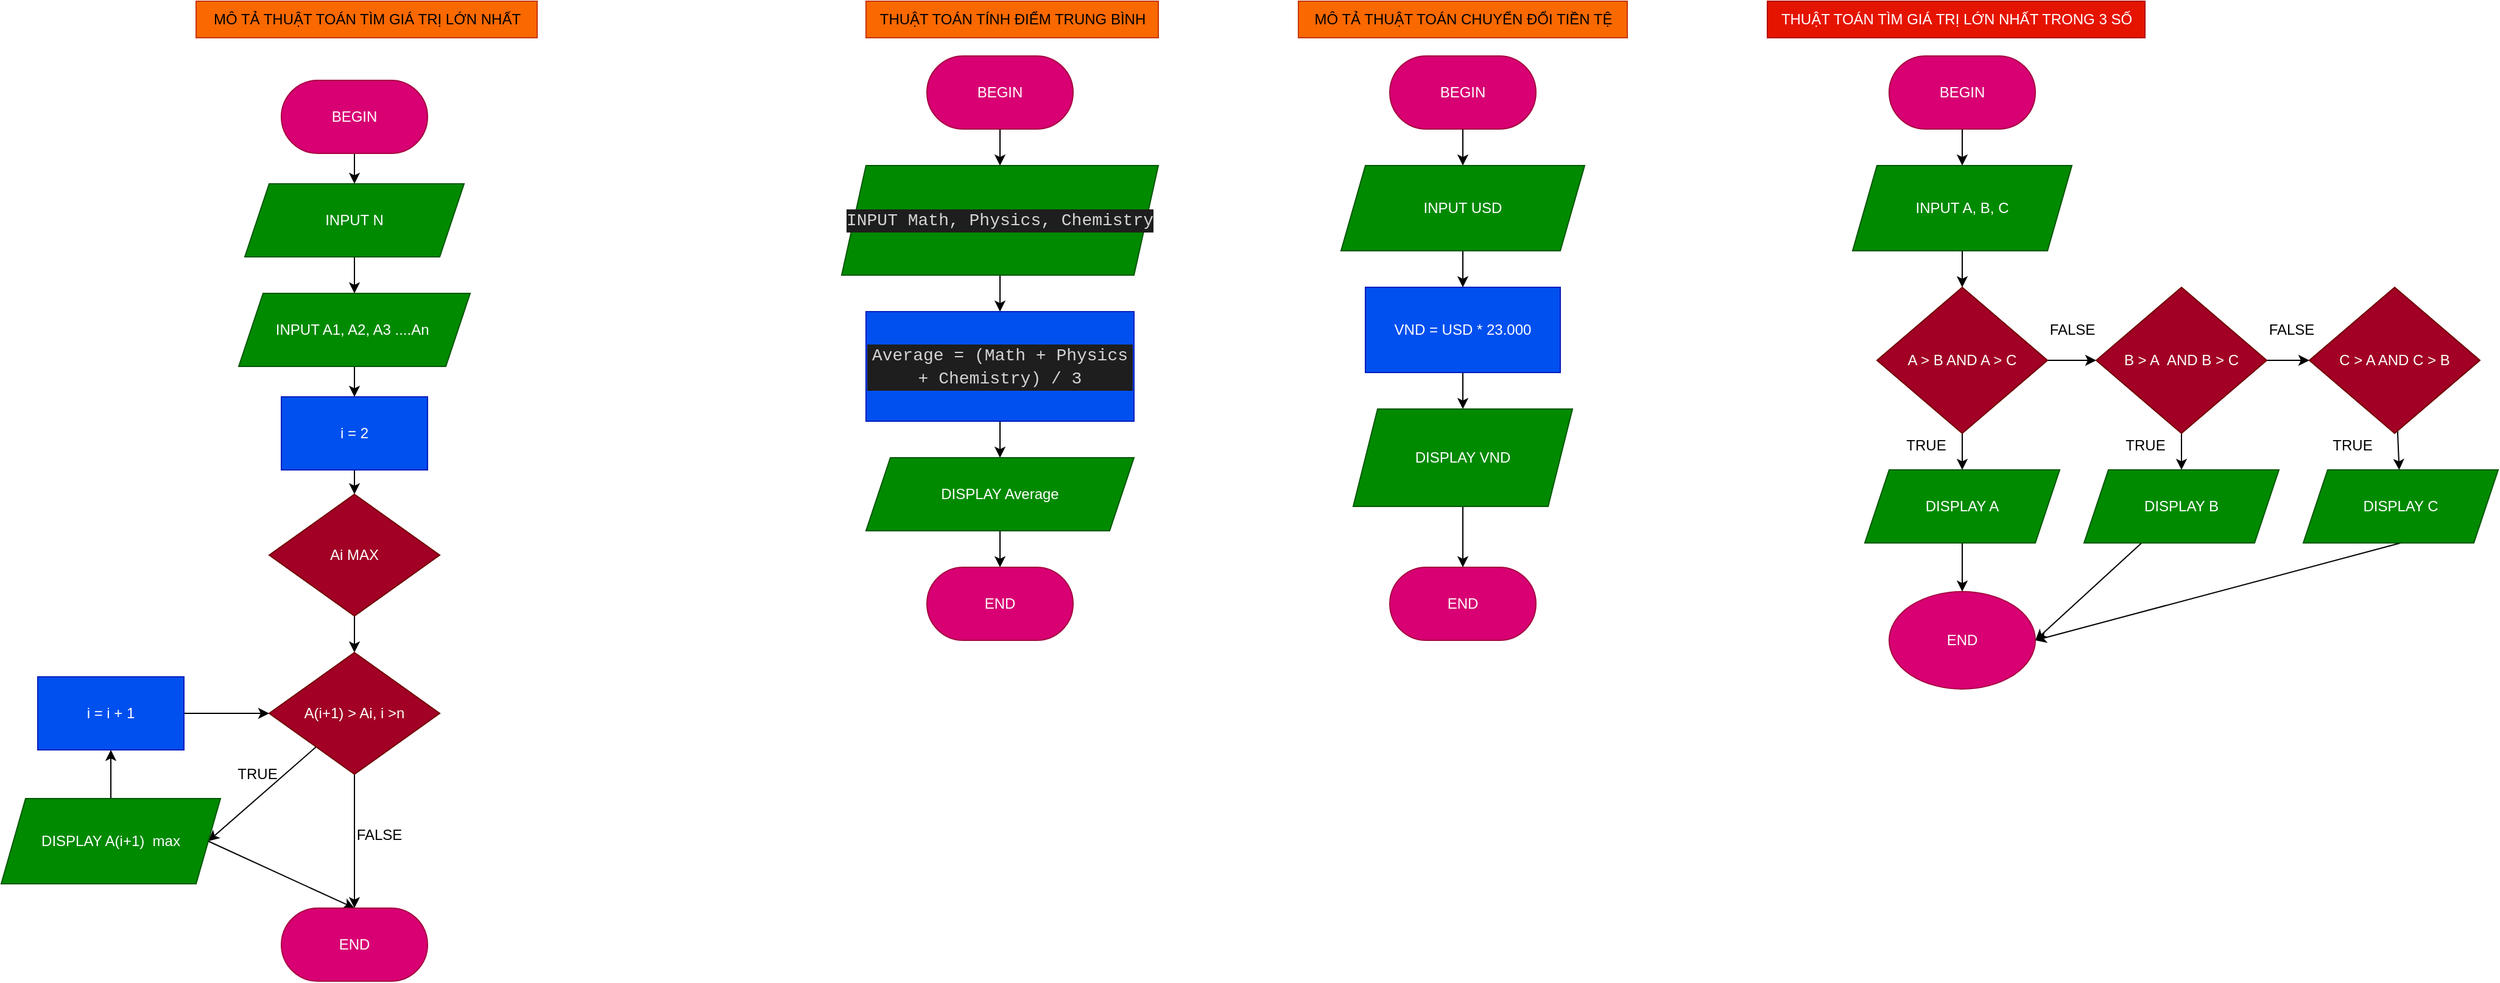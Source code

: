 <mxfile>
    <diagram id="xTizghFHillaMkE62RN6" name="Page-1">
        <mxGraphModel dx="1602" dy="576" grid="1" gridSize="10" guides="1" tooltips="1" connect="1" arrows="1" fold="1" page="1" pageScale="1" pageWidth="850" pageHeight="1100" math="0" shadow="0">
            <root>
                <mxCell id="0"/>
                <mxCell id="1" parent="0"/>
                <mxCell id="25" value="" style="edgeStyle=none;html=1;" edge="1" parent="1" source="2" target="24">
                    <mxGeometry relative="1" as="geometry"/>
                </mxCell>
                <mxCell id="2" value="BEGIN" style="rounded=1;whiteSpace=wrap;html=1;arcSize=50;fillColor=#d80073;fontColor=#ffffff;strokeColor=#A50040;" vertex="1" parent="1">
                    <mxGeometry x="790" y="80" width="120" height="60" as="geometry"/>
                </mxCell>
                <mxCell id="3" value="THUẬT TOÁN TÍNH ĐIỂM TRUNG BÌNH" style="text;html=1;align=center;verticalAlign=middle;resizable=0;points=[];autosize=1;strokeColor=#C73500;fillColor=#fa6800;fontColor=#000000;" vertex="1" parent="1">
                    <mxGeometry x="-50" y="35" width="240" height="30" as="geometry"/>
                </mxCell>
                <mxCell id="6" value="" style="edgeStyle=none;html=1;" edge="1" parent="1" source="4" target="5">
                    <mxGeometry relative="1" as="geometry"/>
                </mxCell>
                <mxCell id="4" value="BEGIN" style="rounded=1;whiteSpace=wrap;html=1;arcSize=50;fillColor=#d80073;fontColor=#ffffff;strokeColor=#A50040;" vertex="1" parent="1">
                    <mxGeometry y="80" width="120" height="60" as="geometry"/>
                </mxCell>
                <mxCell id="8" value="" style="edgeStyle=none;html=1;" edge="1" parent="1" source="5" target="7">
                    <mxGeometry relative="1" as="geometry"/>
                </mxCell>
                <mxCell id="5" value="&lt;div style=&quot;color: rgb(212, 212, 212); background-color: rgb(30, 30, 30); font-family: Consolas, &amp;quot;Courier New&amp;quot;, monospace; font-size: 14px; line-height: 19px;&quot;&gt;INPUT Math, Physics, Chemistry&lt;/div&gt;" style="shape=parallelogram;perimeter=parallelogramPerimeter;whiteSpace=wrap;html=1;fixedSize=1;fillColor=#008a00;fontColor=#ffffff;strokeColor=#005700;" vertex="1" parent="1">
                    <mxGeometry x="-70" y="170" width="260" height="90" as="geometry"/>
                </mxCell>
                <mxCell id="10" value="" style="edgeStyle=none;html=1;" edge="1" parent="1" source="7" target="9">
                    <mxGeometry relative="1" as="geometry"/>
                </mxCell>
                <mxCell id="7" value="&lt;div style=&quot;color: rgb(212, 212, 212); background-color: rgb(30, 30, 30); font-family: Consolas, &amp;quot;Courier New&amp;quot;, monospace; font-size: 14px; line-height: 19px;&quot;&gt;Average = (Math + Physics + Chemistry) / 3&lt;/div&gt;" style="rounded=0;whiteSpace=wrap;html=1;fillColor=#0050ef;fontColor=#ffffff;strokeColor=#001DBC;" vertex="1" parent="1">
                    <mxGeometry x="-50" y="290" width="220" height="90" as="geometry"/>
                </mxCell>
                <mxCell id="12" value="" style="edgeStyle=none;html=1;" edge="1" parent="1" source="9" target="11">
                    <mxGeometry relative="1" as="geometry"/>
                </mxCell>
                <mxCell id="9" value="DISPLAY Average" style="shape=parallelogram;perimeter=parallelogramPerimeter;whiteSpace=wrap;html=1;fixedSize=1;fillColor=#008a00;fontColor=#ffffff;strokeColor=#005700;" vertex="1" parent="1">
                    <mxGeometry x="-50" y="410" width="220" height="60" as="geometry"/>
                </mxCell>
                <mxCell id="11" value="END" style="rounded=1;whiteSpace=wrap;html=1;arcSize=50;fillColor=#d80073;fontColor=#ffffff;strokeColor=#A50040;" vertex="1" parent="1">
                    <mxGeometry y="500" width="120" height="60" as="geometry"/>
                </mxCell>
                <mxCell id="13" value="MÔ TẢ THUẬT TOÁN CHUYỂN ĐỔI TIỀN TỆ" style="text;html=1;align=center;verticalAlign=middle;resizable=0;points=[];autosize=1;strokeColor=#C73500;fillColor=#fa6800;fontColor=#000000;" vertex="1" parent="1">
                    <mxGeometry x="305" y="35" width="270" height="30" as="geometry"/>
                </mxCell>
                <mxCell id="16" value="" style="edgeStyle=none;html=1;" edge="1" parent="1" source="14" target="15">
                    <mxGeometry relative="1" as="geometry"/>
                </mxCell>
                <mxCell id="14" value="BEGIN" style="rounded=1;whiteSpace=wrap;html=1;arcSize=50;fillColor=#d80073;fontColor=#ffffff;strokeColor=#A50040;" vertex="1" parent="1">
                    <mxGeometry x="380" y="80" width="120" height="60" as="geometry"/>
                </mxCell>
                <mxCell id="18" value="" style="edgeStyle=none;html=1;" edge="1" parent="1" source="15" target="17">
                    <mxGeometry relative="1" as="geometry"/>
                </mxCell>
                <mxCell id="15" value="INPUT USD" style="shape=parallelogram;perimeter=parallelogramPerimeter;whiteSpace=wrap;html=1;fixedSize=1;fillColor=#008a00;fontColor=#ffffff;strokeColor=#005700;" vertex="1" parent="1">
                    <mxGeometry x="340" y="170" width="200" height="70" as="geometry"/>
                </mxCell>
                <mxCell id="20" value="" style="edgeStyle=none;html=1;" edge="1" parent="1" source="17" target="19">
                    <mxGeometry relative="1" as="geometry"/>
                </mxCell>
                <mxCell id="17" value="VND = USD * 23.000" style="rounded=0;whiteSpace=wrap;html=1;fillColor=#0050ef;fontColor=#ffffff;strokeColor=#001DBC;" vertex="1" parent="1">
                    <mxGeometry x="360" y="270" width="160" height="70" as="geometry"/>
                </mxCell>
                <mxCell id="22" value="" style="edgeStyle=none;html=1;" edge="1" parent="1" source="19" target="21">
                    <mxGeometry relative="1" as="geometry"/>
                </mxCell>
                <mxCell id="19" value="DISPLAY VND" style="shape=parallelogram;perimeter=parallelogramPerimeter;whiteSpace=wrap;html=1;fixedSize=1;fillColor=#008a00;fontColor=#ffffff;strokeColor=#005700;" vertex="1" parent="1">
                    <mxGeometry x="350" y="370" width="180" height="80" as="geometry"/>
                </mxCell>
                <mxCell id="21" value="END" style="rounded=1;whiteSpace=wrap;html=1;arcSize=50;fillColor=#d80073;fontColor=#ffffff;strokeColor=#A50040;" vertex="1" parent="1">
                    <mxGeometry x="380" y="500" width="120" height="60" as="geometry"/>
                </mxCell>
                <mxCell id="23" value="THUẬT TOÁN TÌM GIÁ TRỊ LỚN NHẤT TRONG 3 SỐ" style="text;html=1;align=center;verticalAlign=middle;resizable=0;points=[];autosize=1;strokeColor=#B20000;fillColor=#e51400;fontColor=#ffffff;" vertex="1" parent="1">
                    <mxGeometry x="690" y="35" width="310" height="30" as="geometry"/>
                </mxCell>
                <mxCell id="27" value="" style="edgeStyle=none;html=1;" edge="1" parent="1" source="24" target="26">
                    <mxGeometry relative="1" as="geometry"/>
                </mxCell>
                <mxCell id="24" value="INPUT A, B, C" style="shape=parallelogram;perimeter=parallelogramPerimeter;whiteSpace=wrap;html=1;fixedSize=1;fillColor=#008a00;fontColor=#ffffff;strokeColor=#005700;" vertex="1" parent="1">
                    <mxGeometry x="760" y="170" width="180" height="70" as="geometry"/>
                </mxCell>
                <mxCell id="29" value="" style="edgeStyle=none;html=1;" edge="1" parent="1" source="26" target="28">
                    <mxGeometry relative="1" as="geometry"/>
                </mxCell>
                <mxCell id="32" value="" style="edgeStyle=none;html=1;" edge="1" parent="1" source="26" target="31">
                    <mxGeometry relative="1" as="geometry"/>
                </mxCell>
                <mxCell id="26" value="A &amp;gt; B AND A &amp;gt; C" style="rhombus;whiteSpace=wrap;html=1;fillColor=#a20025;fontColor=#ffffff;strokeColor=#6F0000;" vertex="1" parent="1">
                    <mxGeometry x="780" y="270" width="140" height="120" as="geometry"/>
                </mxCell>
                <mxCell id="46" value="" style="edgeStyle=none;html=1;" edge="1" parent="1" source="28" target="41">
                    <mxGeometry relative="1" as="geometry"/>
                </mxCell>
                <mxCell id="28" value="DISPLAY A" style="shape=parallelogram;perimeter=parallelogramPerimeter;whiteSpace=wrap;html=1;fixedSize=1;fillColor=#008a00;fontColor=#ffffff;strokeColor=#005700;" vertex="1" parent="1">
                    <mxGeometry x="770" y="420" width="160" height="60" as="geometry"/>
                </mxCell>
                <mxCell id="30" value="TRUE" style="text;html=1;align=center;verticalAlign=middle;resizable=0;points=[];autosize=1;strokeColor=none;fillColor=none;" vertex="1" parent="1">
                    <mxGeometry x="790" y="385" width="60" height="30" as="geometry"/>
                </mxCell>
                <mxCell id="35" value="" style="edgeStyle=none;html=1;" edge="1" parent="1" source="31" target="34">
                    <mxGeometry relative="1" as="geometry"/>
                </mxCell>
                <mxCell id="38" value="" style="edgeStyle=none;html=1;" edge="1" parent="1" source="31" target="37">
                    <mxGeometry relative="1" as="geometry"/>
                </mxCell>
                <mxCell id="31" value="B &amp;gt; A&amp;nbsp; AND B &amp;gt; C" style="rhombus;whiteSpace=wrap;html=1;fillColor=#a20025;fontColor=#ffffff;strokeColor=#6F0000;" vertex="1" parent="1">
                    <mxGeometry x="960" y="270" width="140" height="120" as="geometry"/>
                </mxCell>
                <mxCell id="33" value="FALSE" style="text;html=1;align=center;verticalAlign=middle;resizable=0;points=[];autosize=1;strokeColor=none;fillColor=none;" vertex="1" parent="1">
                    <mxGeometry x="910" y="290" width="60" height="30" as="geometry"/>
                </mxCell>
                <mxCell id="40" value="" style="edgeStyle=none;html=1;" edge="1" parent="1" source="34" target="39">
                    <mxGeometry relative="1" as="geometry"/>
                </mxCell>
                <mxCell id="34" value="C &amp;gt; A AND C &amp;gt; B" style="rhombus;whiteSpace=wrap;html=1;fillColor=#a20025;fontColor=#ffffff;strokeColor=#6F0000;" vertex="1" parent="1">
                    <mxGeometry x="1135" y="270" width="140" height="120" as="geometry"/>
                </mxCell>
                <mxCell id="36" value="FALSE" style="text;html=1;align=center;verticalAlign=middle;resizable=0;points=[];autosize=1;strokeColor=none;fillColor=none;" vertex="1" parent="1">
                    <mxGeometry x="1090" y="290" width="60" height="30" as="geometry"/>
                </mxCell>
                <mxCell id="44" style="edgeStyle=none;html=1;entryX=1;entryY=0.5;entryDx=0;entryDy=0;" edge="1" parent="1" source="37" target="41">
                    <mxGeometry relative="1" as="geometry">
                        <mxPoint x="1030" y="560" as="targetPoint"/>
                    </mxGeometry>
                </mxCell>
                <mxCell id="37" value="DISPLAY B" style="shape=parallelogram;perimeter=parallelogramPerimeter;whiteSpace=wrap;html=1;fixedSize=1;fillColor=#008a00;fontColor=#ffffff;strokeColor=#005700;" vertex="1" parent="1">
                    <mxGeometry x="950" y="420" width="160" height="60" as="geometry"/>
                </mxCell>
                <mxCell id="45" style="edgeStyle=none;html=1;exitX=0.5;exitY=1;exitDx=0;exitDy=0;entryX=1;entryY=0.5;entryDx=0;entryDy=0;" edge="1" parent="1" source="39" target="41">
                    <mxGeometry relative="1" as="geometry"/>
                </mxCell>
                <mxCell id="39" value="DISPLAY C" style="shape=parallelogram;perimeter=parallelogramPerimeter;whiteSpace=wrap;html=1;fixedSize=1;fillColor=#008a00;fontColor=#ffffff;strokeColor=#005700;" vertex="1" parent="1">
                    <mxGeometry x="1130" y="420" width="160" height="60" as="geometry"/>
                </mxCell>
                <mxCell id="41" value="END" style="ellipse;whiteSpace=wrap;html=1;fillColor=#d80073;fontColor=#ffffff;strokeColor=#A50040;" vertex="1" parent="1">
                    <mxGeometry x="790" y="520" width="120" height="80" as="geometry"/>
                </mxCell>
                <mxCell id="42" value="TRUE" style="text;html=1;align=center;verticalAlign=middle;resizable=0;points=[];autosize=1;strokeColor=none;fillColor=none;" vertex="1" parent="1">
                    <mxGeometry x="970" y="385" width="60" height="30" as="geometry"/>
                </mxCell>
                <mxCell id="43" value="TRUE" style="text;html=1;align=center;verticalAlign=middle;resizable=0;points=[];autosize=1;strokeColor=none;fillColor=none;" vertex="1" parent="1">
                    <mxGeometry x="1140" y="385" width="60" height="30" as="geometry"/>
                </mxCell>
                <mxCell id="47" value="MÔ TẢ THUẬT TOÁN TÌM GIÁ TRỊ LỚN NHẤT" style="text;html=1;align=center;verticalAlign=middle;resizable=0;points=[];autosize=1;strokeColor=#C73500;fillColor=#fa6800;fontColor=#000000;" vertex="1" parent="1">
                    <mxGeometry x="-600" y="35" width="280" height="30" as="geometry"/>
                </mxCell>
                <mxCell id="51" value="" style="edgeStyle=none;html=1;" edge="1" parent="1" source="49" target="50">
                    <mxGeometry relative="1" as="geometry"/>
                </mxCell>
                <mxCell id="49" value="BEGIN" style="rounded=1;whiteSpace=wrap;html=1;fillColor=#d80073;fontColor=#ffffff;strokeColor=#A50040;arcSize=50;" vertex="1" parent="1">
                    <mxGeometry x="-530" y="100" width="120" height="60" as="geometry"/>
                </mxCell>
                <mxCell id="53" value="" style="edgeStyle=none;html=1;" edge="1" parent="1" source="50" target="52">
                    <mxGeometry relative="1" as="geometry"/>
                </mxCell>
                <mxCell id="50" value="INPUT N" style="shape=parallelogram;perimeter=parallelogramPerimeter;whiteSpace=wrap;html=1;fixedSize=1;fillColor=#008a00;fontColor=#ffffff;strokeColor=#005700;" vertex="1" parent="1">
                    <mxGeometry x="-560" y="185" width="180" height="60" as="geometry"/>
                </mxCell>
                <mxCell id="55" value="" style="edgeStyle=none;html=1;" edge="1" parent="1" source="52" target="54">
                    <mxGeometry relative="1" as="geometry"/>
                </mxCell>
                <mxCell id="52" value="INPUT A1, A2, A3 ....An&amp;nbsp;" style="shape=parallelogram;perimeter=parallelogramPerimeter;whiteSpace=wrap;html=1;fixedSize=1;fillColor=#008a00;fontColor=#ffffff;strokeColor=#005700;" vertex="1" parent="1">
                    <mxGeometry x="-565" y="275" width="190" height="60" as="geometry"/>
                </mxCell>
                <mxCell id="57" value="" style="edgeStyle=none;html=1;" edge="1" parent="1" source="54" target="56">
                    <mxGeometry relative="1" as="geometry"/>
                </mxCell>
                <mxCell id="54" value="i = 2" style="rounded=0;whiteSpace=wrap;html=1;fillColor=#0050ef;fontColor=#ffffff;strokeColor=#001DBC;" vertex="1" parent="1">
                    <mxGeometry x="-530" y="360" width="120" height="60" as="geometry"/>
                </mxCell>
                <mxCell id="59" value="" style="edgeStyle=none;html=1;" edge="1" parent="1" source="56" target="58">
                    <mxGeometry relative="1" as="geometry"/>
                </mxCell>
                <mxCell id="56" value="Ai MAX" style="rhombus;whiteSpace=wrap;html=1;fillColor=#a20025;fontColor=#ffffff;strokeColor=#6F0000;" vertex="1" parent="1">
                    <mxGeometry x="-540" y="440" width="140" height="100" as="geometry"/>
                </mxCell>
                <mxCell id="64" style="edgeStyle=none;html=1;entryX=0.5;entryY=0;entryDx=0;entryDy=0;exitX=0.5;exitY=1;exitDx=0;exitDy=0;" edge="1" parent="1" source="58" target="63">
                    <mxGeometry relative="1" as="geometry">
                        <mxPoint x="-300" y="620" as="targetPoint"/>
                        <mxPoint x="-400" y="660" as="sourcePoint"/>
                    </mxGeometry>
                </mxCell>
                <mxCell id="67" style="edgeStyle=none;html=1;entryX=1;entryY=0.5;entryDx=0;entryDy=0;" edge="1" parent="1" source="58" target="60">
                    <mxGeometry relative="1" as="geometry"/>
                </mxCell>
                <mxCell id="58" value="A(i+1) &amp;gt; Ai, i &amp;gt;n" style="rhombus;whiteSpace=wrap;html=1;fillColor=#a20025;fontColor=#ffffff;strokeColor=#6F0000;" vertex="1" parent="1">
                    <mxGeometry x="-540" y="570" width="140" height="100" as="geometry"/>
                </mxCell>
                <mxCell id="68" style="edgeStyle=none;html=1;entryX=0.5;entryY=0;entryDx=0;entryDy=0;exitX=1;exitY=0.5;exitDx=0;exitDy=0;" edge="1" parent="1" source="60" target="63">
                    <mxGeometry relative="1" as="geometry"/>
                </mxCell>
                <mxCell id="70" style="edgeStyle=none;html=1;entryX=0.5;entryY=1;entryDx=0;entryDy=0;" edge="1" parent="1" source="60" target="69">
                    <mxGeometry relative="1" as="geometry"/>
                </mxCell>
                <mxCell id="60" value="DISPLAY A(i+1)&amp;nbsp; max" style="shape=parallelogram;perimeter=parallelogramPerimeter;whiteSpace=wrap;html=1;fixedSize=1;fillColor=#008a00;fontColor=#ffffff;strokeColor=#005700;" vertex="1" parent="1">
                    <mxGeometry x="-760" y="690" width="180" height="70" as="geometry"/>
                </mxCell>
                <mxCell id="63" value="END" style="rounded=1;whiteSpace=wrap;html=1;arcSize=50;fillColor=#d80073;fontColor=#ffffff;strokeColor=#A50040;" vertex="1" parent="1">
                    <mxGeometry x="-530" y="780" width="120" height="60" as="geometry"/>
                </mxCell>
                <mxCell id="73" style="edgeStyle=none;html=1;entryX=0;entryY=0.5;entryDx=0;entryDy=0;" edge="1" parent="1" source="69" target="58">
                    <mxGeometry relative="1" as="geometry"/>
                </mxCell>
                <mxCell id="69" value="i = i + 1" style="rounded=0;whiteSpace=wrap;html=1;fillColor=#0050ef;fontColor=#ffffff;strokeColor=#001DBC;" vertex="1" parent="1">
                    <mxGeometry x="-730" y="590" width="120" height="60" as="geometry"/>
                </mxCell>
                <mxCell id="71" value="FALSE" style="text;html=1;align=center;verticalAlign=middle;resizable=0;points=[];autosize=1;strokeColor=none;fillColor=none;" vertex="1" parent="1">
                    <mxGeometry x="-480" y="705" width="60" height="30" as="geometry"/>
                </mxCell>
                <mxCell id="72" value="TRUE" style="text;html=1;align=center;verticalAlign=middle;resizable=0;points=[];autosize=1;strokeColor=none;fillColor=none;" vertex="1" parent="1">
                    <mxGeometry x="-580" y="655" width="60" height="30" as="geometry"/>
                </mxCell>
            </root>
        </mxGraphModel>
    </diagram>
</mxfile>